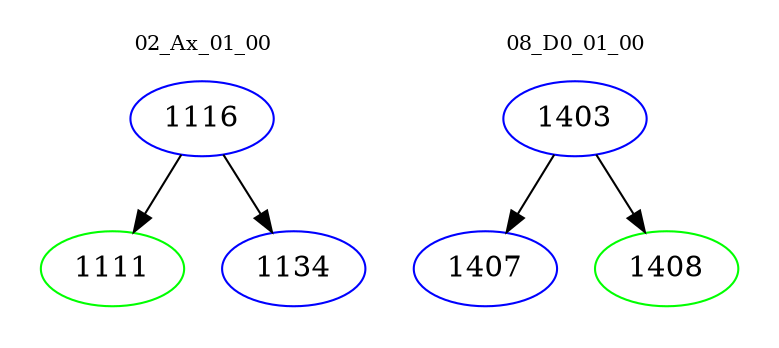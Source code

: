 digraph{
subgraph cluster_0 {
color = white
label = "02_Ax_01_00";
fontsize=10;
T0_1116 [label="1116", color="blue"]
T0_1116 -> T0_1111 [color="black"]
T0_1111 [label="1111", color="green"]
T0_1116 -> T0_1134 [color="black"]
T0_1134 [label="1134", color="blue"]
}
subgraph cluster_1 {
color = white
label = "08_D0_01_00";
fontsize=10;
T1_1403 [label="1403", color="blue"]
T1_1403 -> T1_1407 [color="black"]
T1_1407 [label="1407", color="blue"]
T1_1403 -> T1_1408 [color="black"]
T1_1408 [label="1408", color="green"]
}
}
